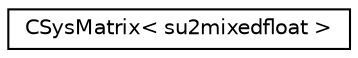 digraph "Graphical Class Hierarchy"
{
 // LATEX_PDF_SIZE
  edge [fontname="Helvetica",fontsize="10",labelfontname="Helvetica",labelfontsize="10"];
  node [fontname="Helvetica",fontsize="10",shape=record];
  rankdir="LR";
  Node0 [label="CSysMatrix\< su2mixedfloat \>",height=0.2,width=0.4,color="black", fillcolor="white", style="filled",URL="$classCSysMatrix.html",tooltip=" "];
}
